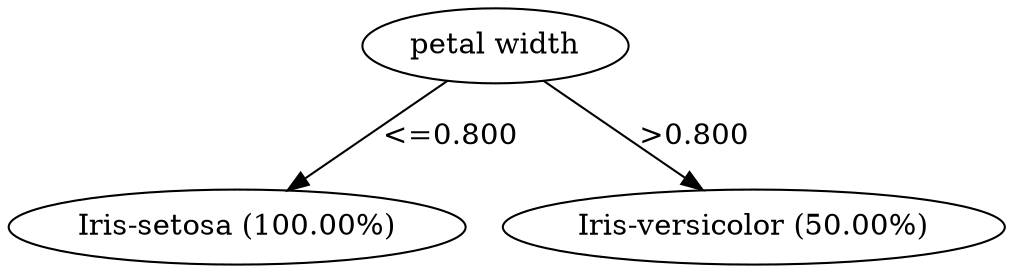 digraph G {
"bg==" [ shape=oval label="petal width"]
"bg==" -> "bi0w" [ label="<=0.800" ]
"bi0w" [ shape=oval label="Iris-setosa (100.00%)"]
"bg==" -> "bi0x" [ label=">0.800" ]
"bi0x" [ shape=oval label="Iris-versicolor (50.00%)"]
}
